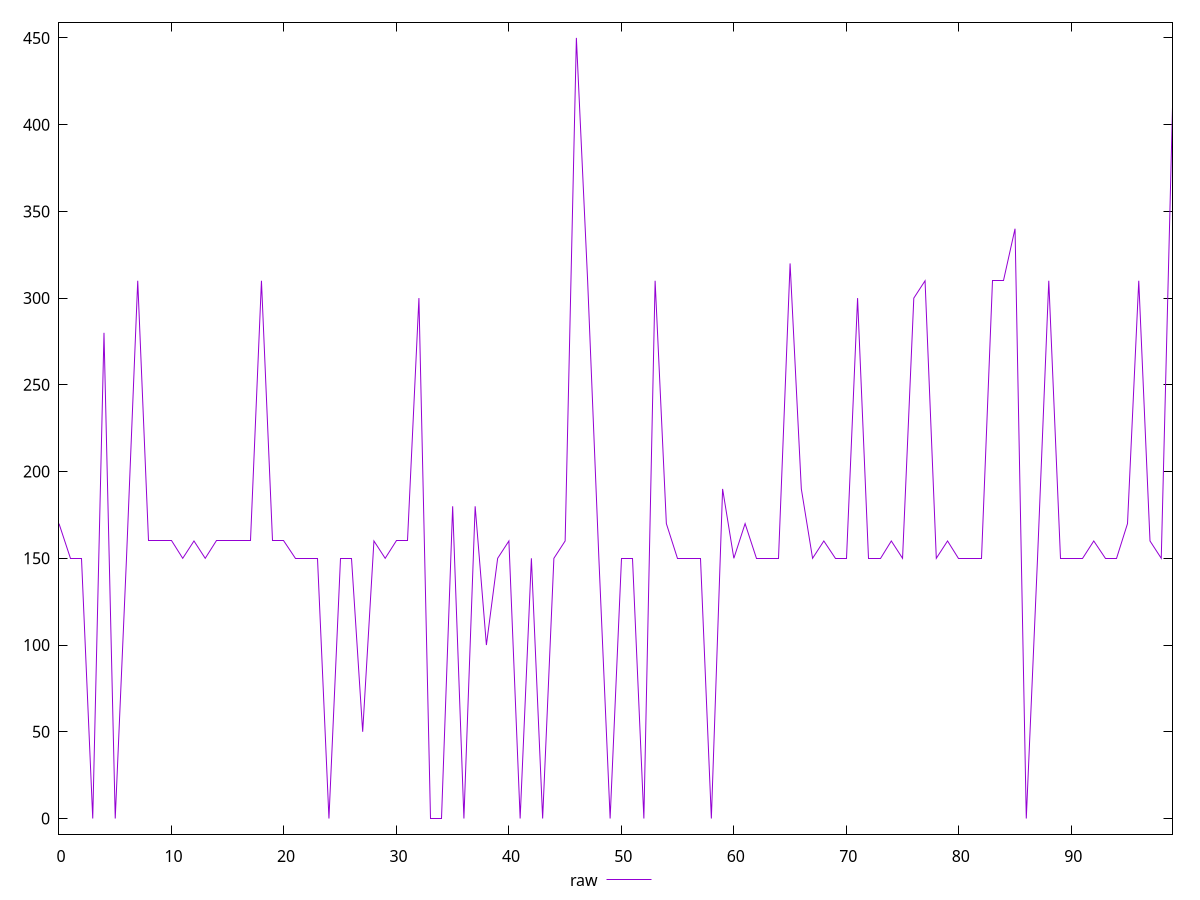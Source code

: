 reset

$raw <<EOF
0 170
1 150
2 150
3 0
4 280
5 0
6 150
7 310
8 160
9 160
10 160
11 150
12 160
13 150
14 160
15 160
16 160
17 160
18 310
19 160
20 160
21 150
22 150
23 150
24 0
25 150
26 150
27 50
28 160
29 150
30 160
31 160
32 300
33 0
34 0
35 180
36 0
37 180
38 100
39 150
40 160
41 0
42 150
43 0
44 150
45 160
46 450
47 310
48 150
49 0
50 150
51 150
52 0
53 310
54 170
55 150
56 150
57 150
58 0
59 190
60 150
61 170
62 150
63 150
64 150
65 320
66 190
67 150
68 160
69 150
70 150
71 300
72 150
73 150
74 160
75 150
76 300
77 310
78 150
79 160
80 150
81 150
82 150
83 310
84 310
85 340
86 0
87 150
88 310
89 150
90 150
91 150
92 160
93 150
94 150
95 170
96 310
97 160
98 150
99 410
EOF

set key outside below
set xrange [0:99]
set yrange [-9:459]
set trange [-9:459]
set terminal svg size 640, 500 enhanced background rgb 'white'
set output "report_00013_2021-02-09T12-04-24.940Z/offscreen-images/samples/pages+cached/raw/values.svg"

plot $raw title "raw" with line

reset
